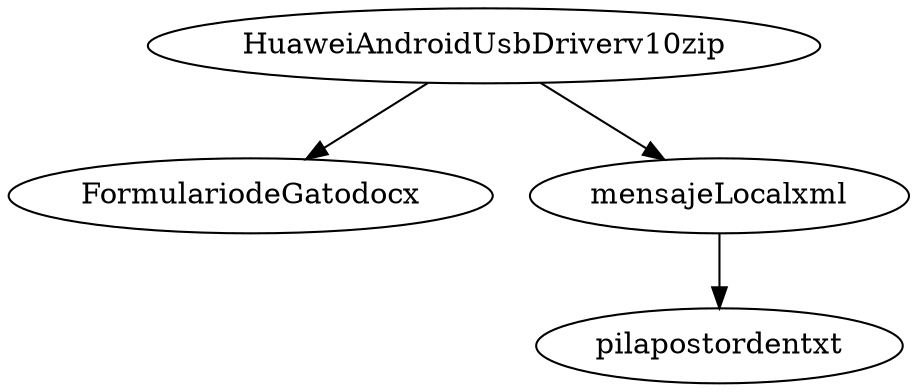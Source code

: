 digraph G{
nodo_HuaweiAndroidUsbDriverv10zip [label="HuaweiAndroidUsbDriverv10zip"]
nodo_HuaweiAndroidUsbDriverv10zip -> nodo_FormulariodeGatodocx
nodo_FormulariodeGatodocx [label="FormulariodeGatodocx"]
nodo_HuaweiAndroidUsbDriverv10zip -> nodo_mensajeLocalxml
nodo_mensajeLocalxml [label="mensajeLocalxml"]
nodo_mensajeLocalxml -> nodo_pilapostordentxt
nodo_pilapostordentxt [label="pilapostordentxt"]

}